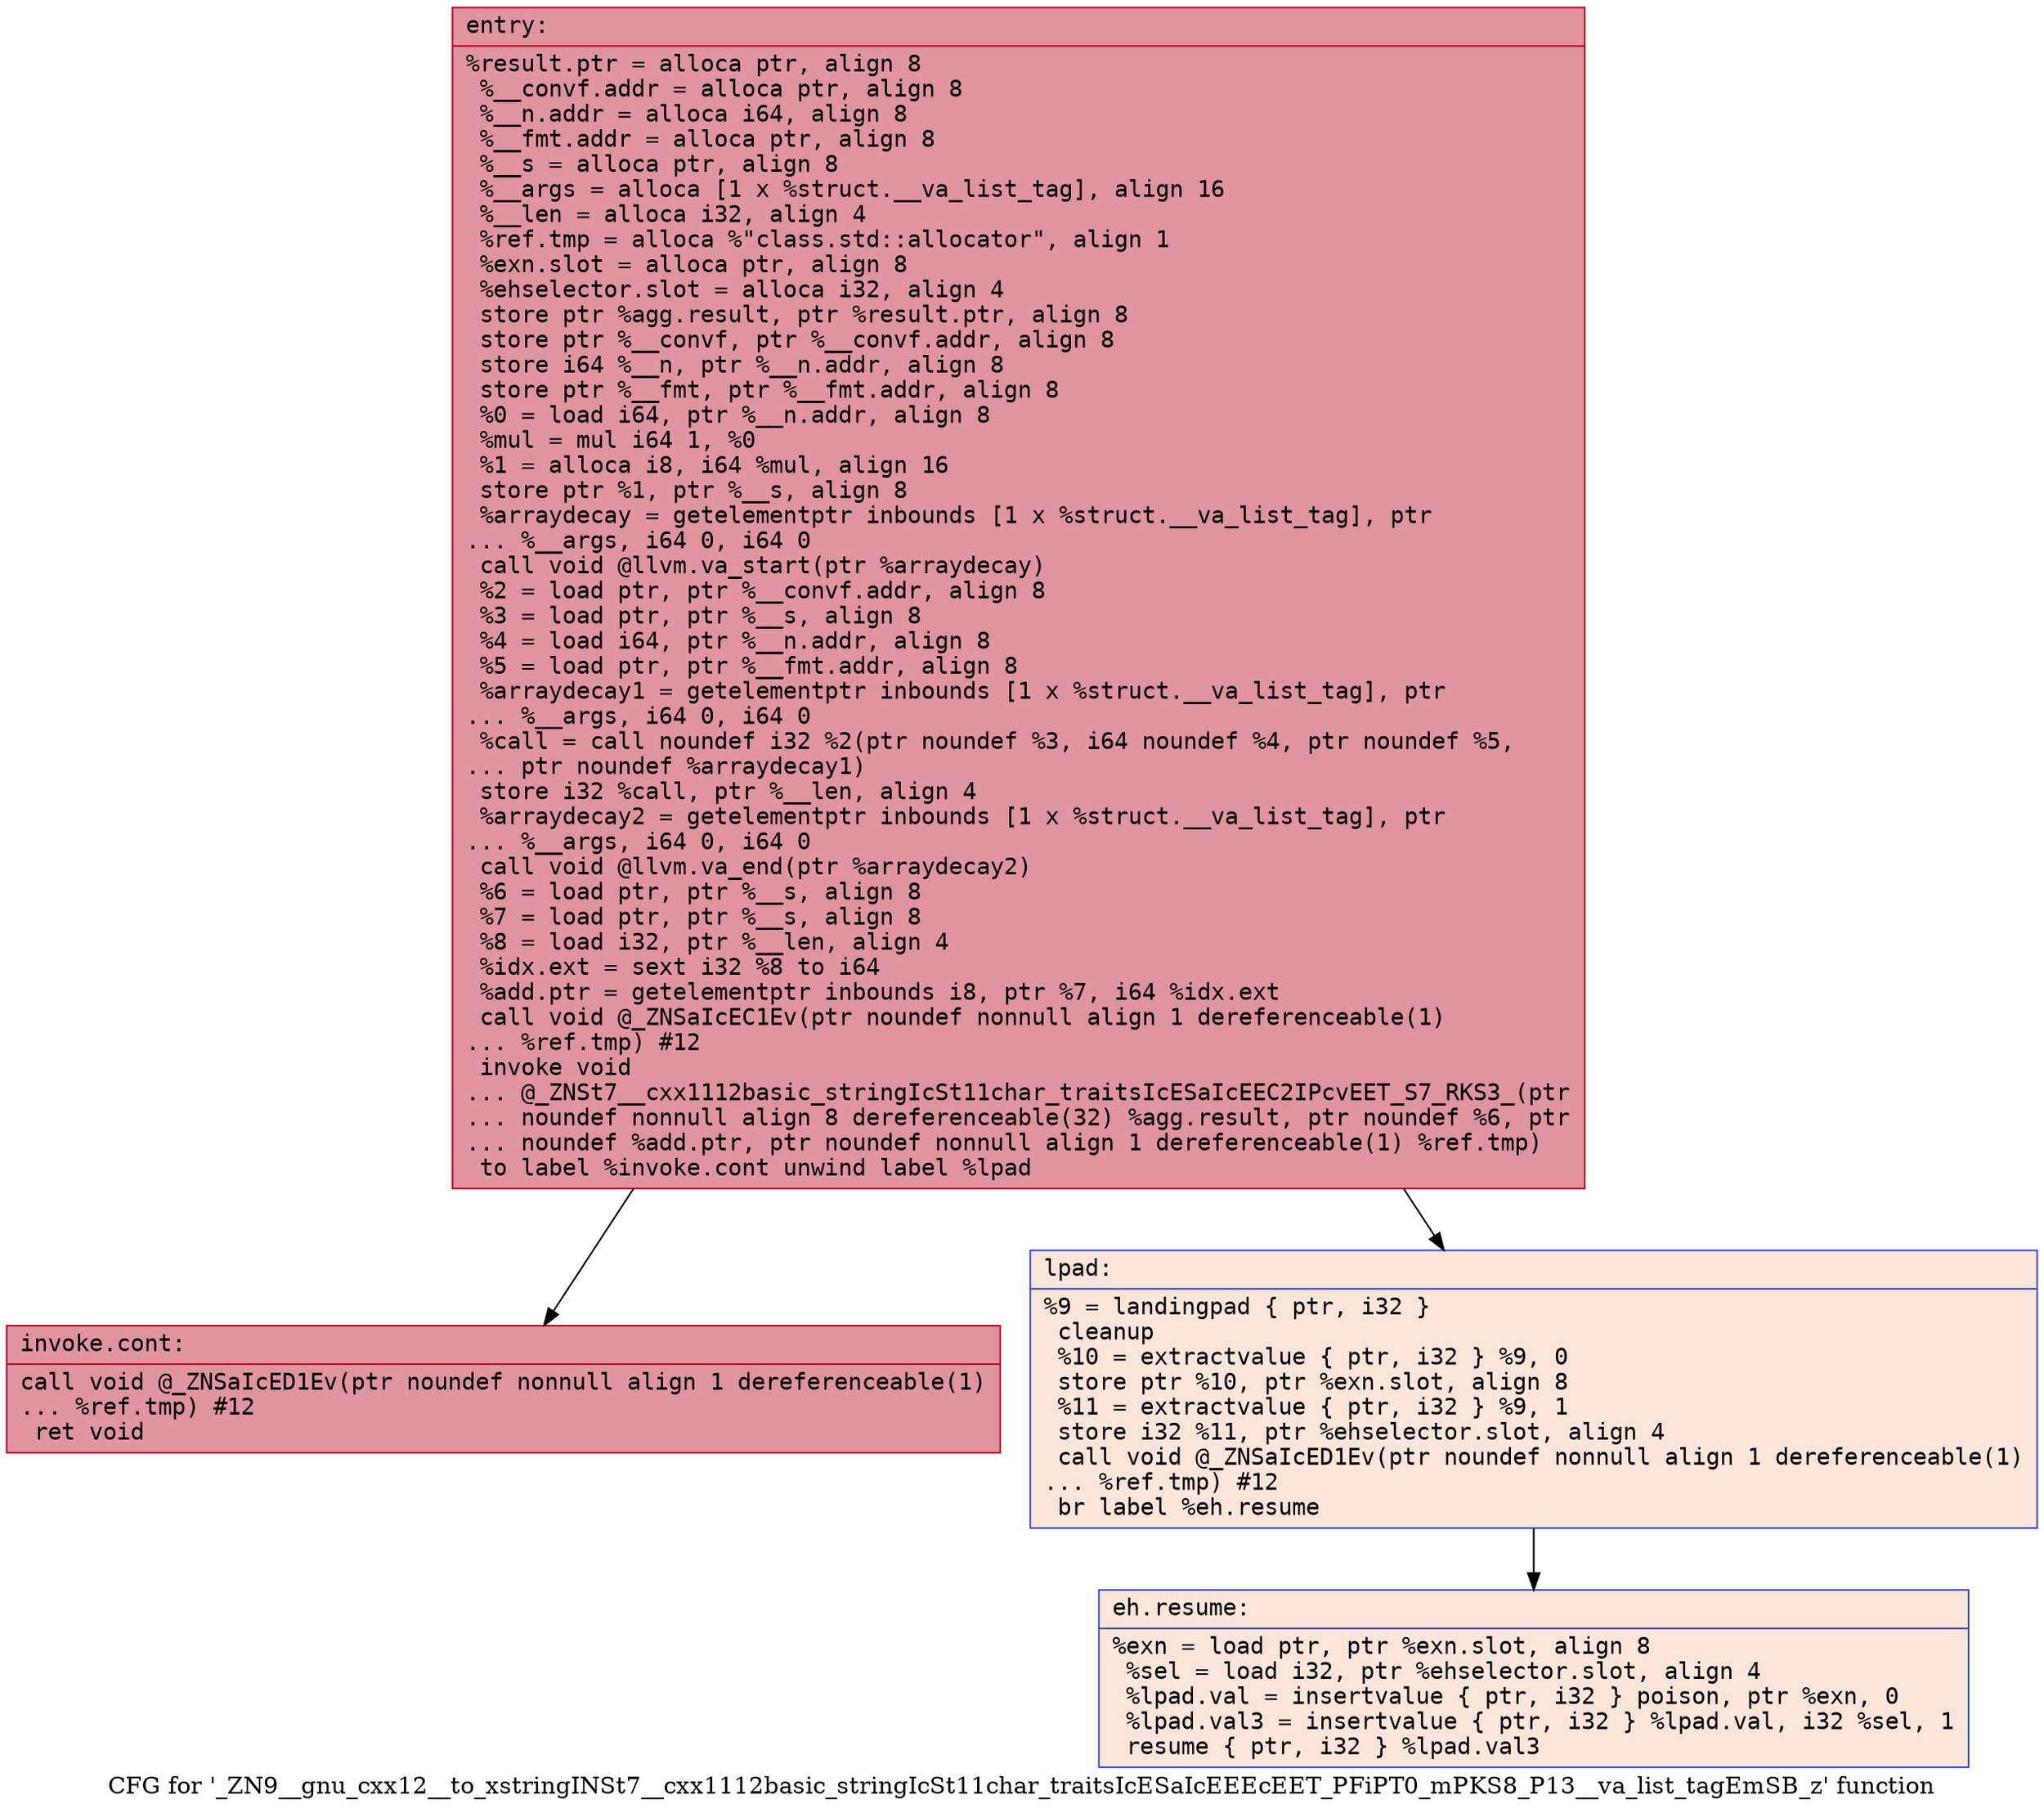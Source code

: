 digraph "CFG for '_ZN9__gnu_cxx12__to_xstringINSt7__cxx1112basic_stringIcSt11char_traitsIcESaIcEEEcEET_PFiPT0_mPKS8_P13__va_list_tagEmSB_z' function" {
	label="CFG for '_ZN9__gnu_cxx12__to_xstringINSt7__cxx1112basic_stringIcSt11char_traitsIcESaIcEEEcEET_PFiPT0_mPKS8_P13__va_list_tagEmSB_z' function";

	Node0x565047f14e70 [shape=record,color="#b70d28ff", style=filled, fillcolor="#b70d2870" fontname="Courier",label="{entry:\l|  %result.ptr = alloca ptr, align 8\l  %__convf.addr = alloca ptr, align 8\l  %__n.addr = alloca i64, align 8\l  %__fmt.addr = alloca ptr, align 8\l  %__s = alloca ptr, align 8\l  %__args = alloca [1 x %struct.__va_list_tag], align 16\l  %__len = alloca i32, align 4\l  %ref.tmp = alloca %\"class.std::allocator\", align 1\l  %exn.slot = alloca ptr, align 8\l  %ehselector.slot = alloca i32, align 4\l  store ptr %agg.result, ptr %result.ptr, align 8\l  store ptr %__convf, ptr %__convf.addr, align 8\l  store i64 %__n, ptr %__n.addr, align 8\l  store ptr %__fmt, ptr %__fmt.addr, align 8\l  %0 = load i64, ptr %__n.addr, align 8\l  %mul = mul i64 1, %0\l  %1 = alloca i8, i64 %mul, align 16\l  store ptr %1, ptr %__s, align 8\l  %arraydecay = getelementptr inbounds [1 x %struct.__va_list_tag], ptr\l... %__args, i64 0, i64 0\l  call void @llvm.va_start(ptr %arraydecay)\l  %2 = load ptr, ptr %__convf.addr, align 8\l  %3 = load ptr, ptr %__s, align 8\l  %4 = load i64, ptr %__n.addr, align 8\l  %5 = load ptr, ptr %__fmt.addr, align 8\l  %arraydecay1 = getelementptr inbounds [1 x %struct.__va_list_tag], ptr\l... %__args, i64 0, i64 0\l  %call = call noundef i32 %2(ptr noundef %3, i64 noundef %4, ptr noundef %5,\l... ptr noundef %arraydecay1)\l  store i32 %call, ptr %__len, align 4\l  %arraydecay2 = getelementptr inbounds [1 x %struct.__va_list_tag], ptr\l... %__args, i64 0, i64 0\l  call void @llvm.va_end(ptr %arraydecay2)\l  %6 = load ptr, ptr %__s, align 8\l  %7 = load ptr, ptr %__s, align 8\l  %8 = load i32, ptr %__len, align 4\l  %idx.ext = sext i32 %8 to i64\l  %add.ptr = getelementptr inbounds i8, ptr %7, i64 %idx.ext\l  call void @_ZNSaIcEC1Ev(ptr noundef nonnull align 1 dereferenceable(1)\l... %ref.tmp) #12\l  invoke void\l... @_ZNSt7__cxx1112basic_stringIcSt11char_traitsIcESaIcEEC2IPcvEET_S7_RKS3_(ptr\l... noundef nonnull align 8 dereferenceable(32) %agg.result, ptr noundef %6, ptr\l... noundef %add.ptr, ptr noundef nonnull align 1 dereferenceable(1) %ref.tmp)\l          to label %invoke.cont unwind label %lpad\l}"];
	Node0x565047f14e70 -> Node0x565047f16730[tooltip="entry -> invoke.cont\nProbability 100.00%" ];
	Node0x565047f14e70 -> Node0x565047f167b0[tooltip="entry -> lpad\nProbability 0.00%" ];
	Node0x565047f16730 [shape=record,color="#b70d28ff", style=filled, fillcolor="#b70d2870" fontname="Courier",label="{invoke.cont:\l|  call void @_ZNSaIcED1Ev(ptr noundef nonnull align 1 dereferenceable(1)\l... %ref.tmp) #12\l  ret void\l}"];
	Node0x565047f167b0 [shape=record,color="#3d50c3ff", style=filled, fillcolor="#f4c5ad70" fontname="Courier",label="{lpad:\l|  %9 = landingpad \{ ptr, i32 \}\l          cleanup\l  %10 = extractvalue \{ ptr, i32 \} %9, 0\l  store ptr %10, ptr %exn.slot, align 8\l  %11 = extractvalue \{ ptr, i32 \} %9, 1\l  store i32 %11, ptr %ehselector.slot, align 4\l  call void @_ZNSaIcED1Ev(ptr noundef nonnull align 1 dereferenceable(1)\l... %ref.tmp) #12\l  br label %eh.resume\l}"];
	Node0x565047f167b0 -> Node0x565047f16ec0[tooltip="lpad -> eh.resume\nProbability 100.00%" ];
	Node0x565047f16ec0 [shape=record,color="#3d50c3ff", style=filled, fillcolor="#f4c5ad70" fontname="Courier",label="{eh.resume:\l|  %exn = load ptr, ptr %exn.slot, align 8\l  %sel = load i32, ptr %ehselector.slot, align 4\l  %lpad.val = insertvalue \{ ptr, i32 \} poison, ptr %exn, 0\l  %lpad.val3 = insertvalue \{ ptr, i32 \} %lpad.val, i32 %sel, 1\l  resume \{ ptr, i32 \} %lpad.val3\l}"];
}
